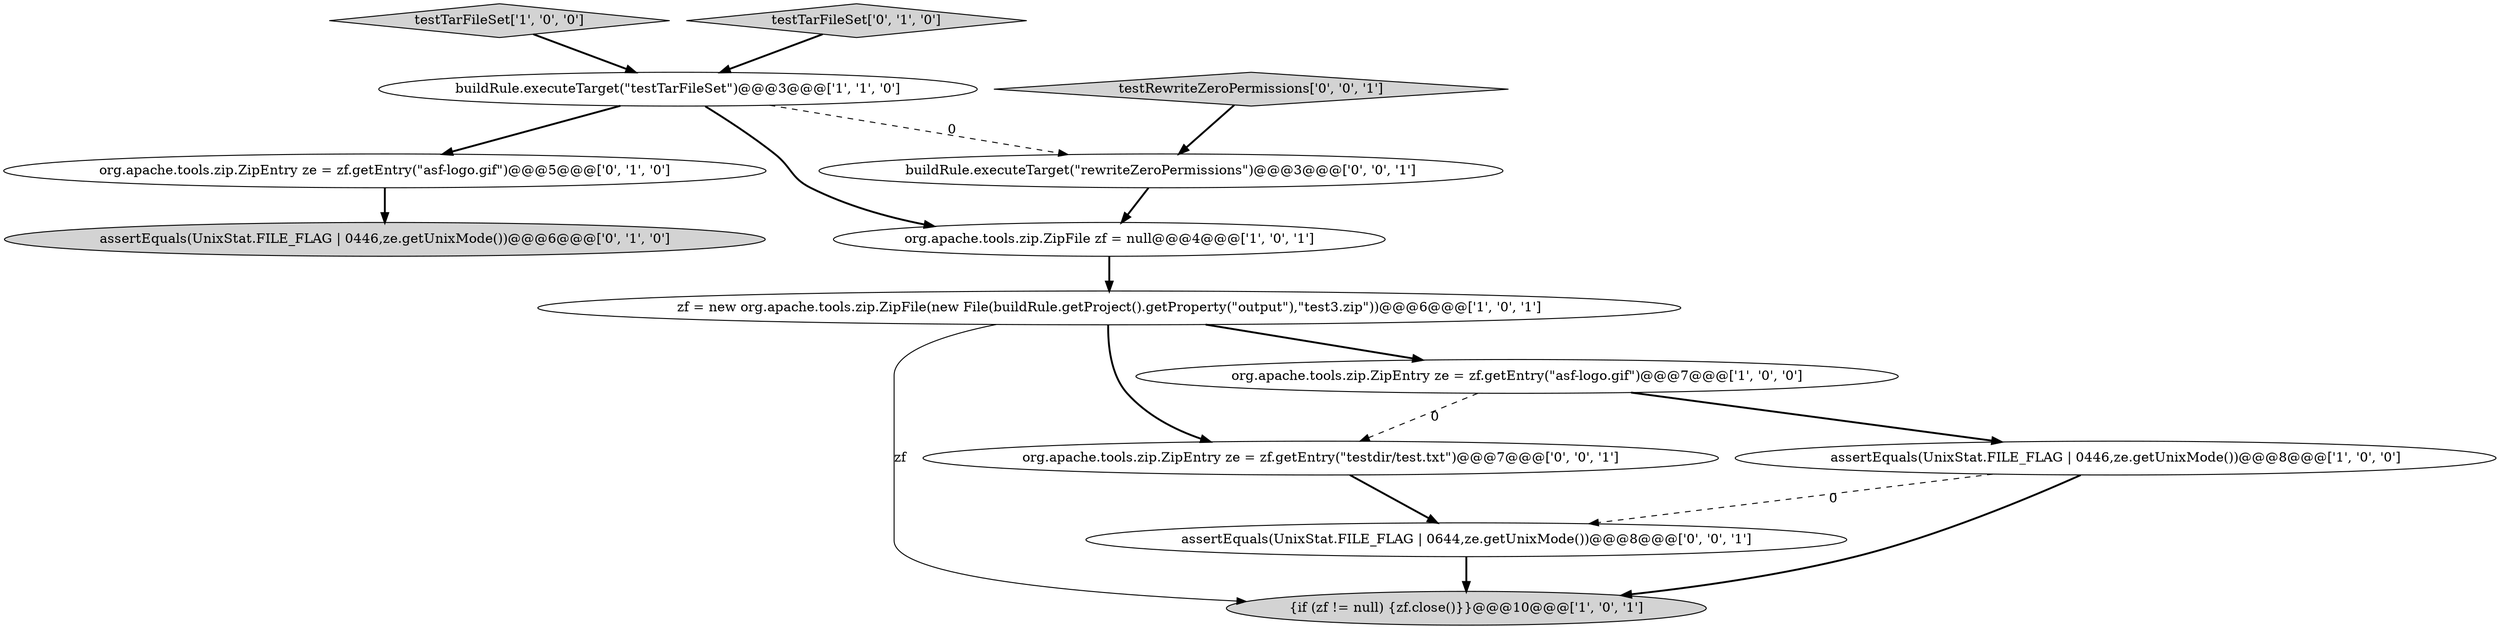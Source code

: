 digraph {
5 [style = filled, label = "{if (zf != null) {zf.close()}}@@@10@@@['1', '0', '1']", fillcolor = lightgray, shape = ellipse image = "AAA0AAABBB1BBB"];
6 [style = filled, label = "testTarFileSet['1', '0', '0']", fillcolor = lightgray, shape = diamond image = "AAA0AAABBB1BBB"];
3 [style = filled, label = "buildRule.executeTarget(\"testTarFileSet\")@@@3@@@['1', '1', '0']", fillcolor = white, shape = ellipse image = "AAA0AAABBB1BBB"];
9 [style = filled, label = "org.apache.tools.zip.ZipEntry ze = zf.getEntry(\"asf-logo.gif\")@@@5@@@['0', '1', '0']", fillcolor = white, shape = ellipse image = "AAA0AAABBB2BBB"];
10 [style = filled, label = "assertEquals(UnixStat.FILE_FLAG | 0644,ze.getUnixMode())@@@8@@@['0', '0', '1']", fillcolor = white, shape = ellipse image = "AAA0AAABBB3BBB"];
11 [style = filled, label = "testRewriteZeroPermissions['0', '0', '1']", fillcolor = lightgray, shape = diamond image = "AAA0AAABBB3BBB"];
12 [style = filled, label = "buildRule.executeTarget(\"rewriteZeroPermissions\")@@@3@@@['0', '0', '1']", fillcolor = white, shape = ellipse image = "AAA0AAABBB3BBB"];
7 [style = filled, label = "testTarFileSet['0', '1', '0']", fillcolor = lightgray, shape = diamond image = "AAA0AAABBB2BBB"];
0 [style = filled, label = "zf = new org.apache.tools.zip.ZipFile(new File(buildRule.getProject().getProperty(\"output\"),\"test3.zip\"))@@@6@@@['1', '0', '1']", fillcolor = white, shape = ellipse image = "AAA0AAABBB1BBB"];
1 [style = filled, label = "assertEquals(UnixStat.FILE_FLAG | 0446,ze.getUnixMode())@@@8@@@['1', '0', '0']", fillcolor = white, shape = ellipse image = "AAA0AAABBB1BBB"];
8 [style = filled, label = "assertEquals(UnixStat.FILE_FLAG | 0446,ze.getUnixMode())@@@6@@@['0', '1', '0']", fillcolor = lightgray, shape = ellipse image = "AAA0AAABBB2BBB"];
13 [style = filled, label = "org.apache.tools.zip.ZipEntry ze = zf.getEntry(\"testdir/test.txt\")@@@7@@@['0', '0', '1']", fillcolor = white, shape = ellipse image = "AAA0AAABBB3BBB"];
2 [style = filled, label = "org.apache.tools.zip.ZipEntry ze = zf.getEntry(\"asf-logo.gif\")@@@7@@@['1', '0', '0']", fillcolor = white, shape = ellipse image = "AAA0AAABBB1BBB"];
4 [style = filled, label = "org.apache.tools.zip.ZipFile zf = null@@@4@@@['1', '0', '1']", fillcolor = white, shape = ellipse image = "AAA0AAABBB1BBB"];
1->5 [style = bold, label=""];
3->9 [style = bold, label=""];
13->10 [style = bold, label=""];
6->3 [style = bold, label=""];
11->12 [style = bold, label=""];
1->10 [style = dashed, label="0"];
10->5 [style = bold, label=""];
3->12 [style = dashed, label="0"];
0->13 [style = bold, label=""];
12->4 [style = bold, label=""];
9->8 [style = bold, label=""];
3->4 [style = bold, label=""];
2->13 [style = dashed, label="0"];
2->1 [style = bold, label=""];
7->3 [style = bold, label=""];
4->0 [style = bold, label=""];
0->2 [style = bold, label=""];
0->5 [style = solid, label="zf"];
}
